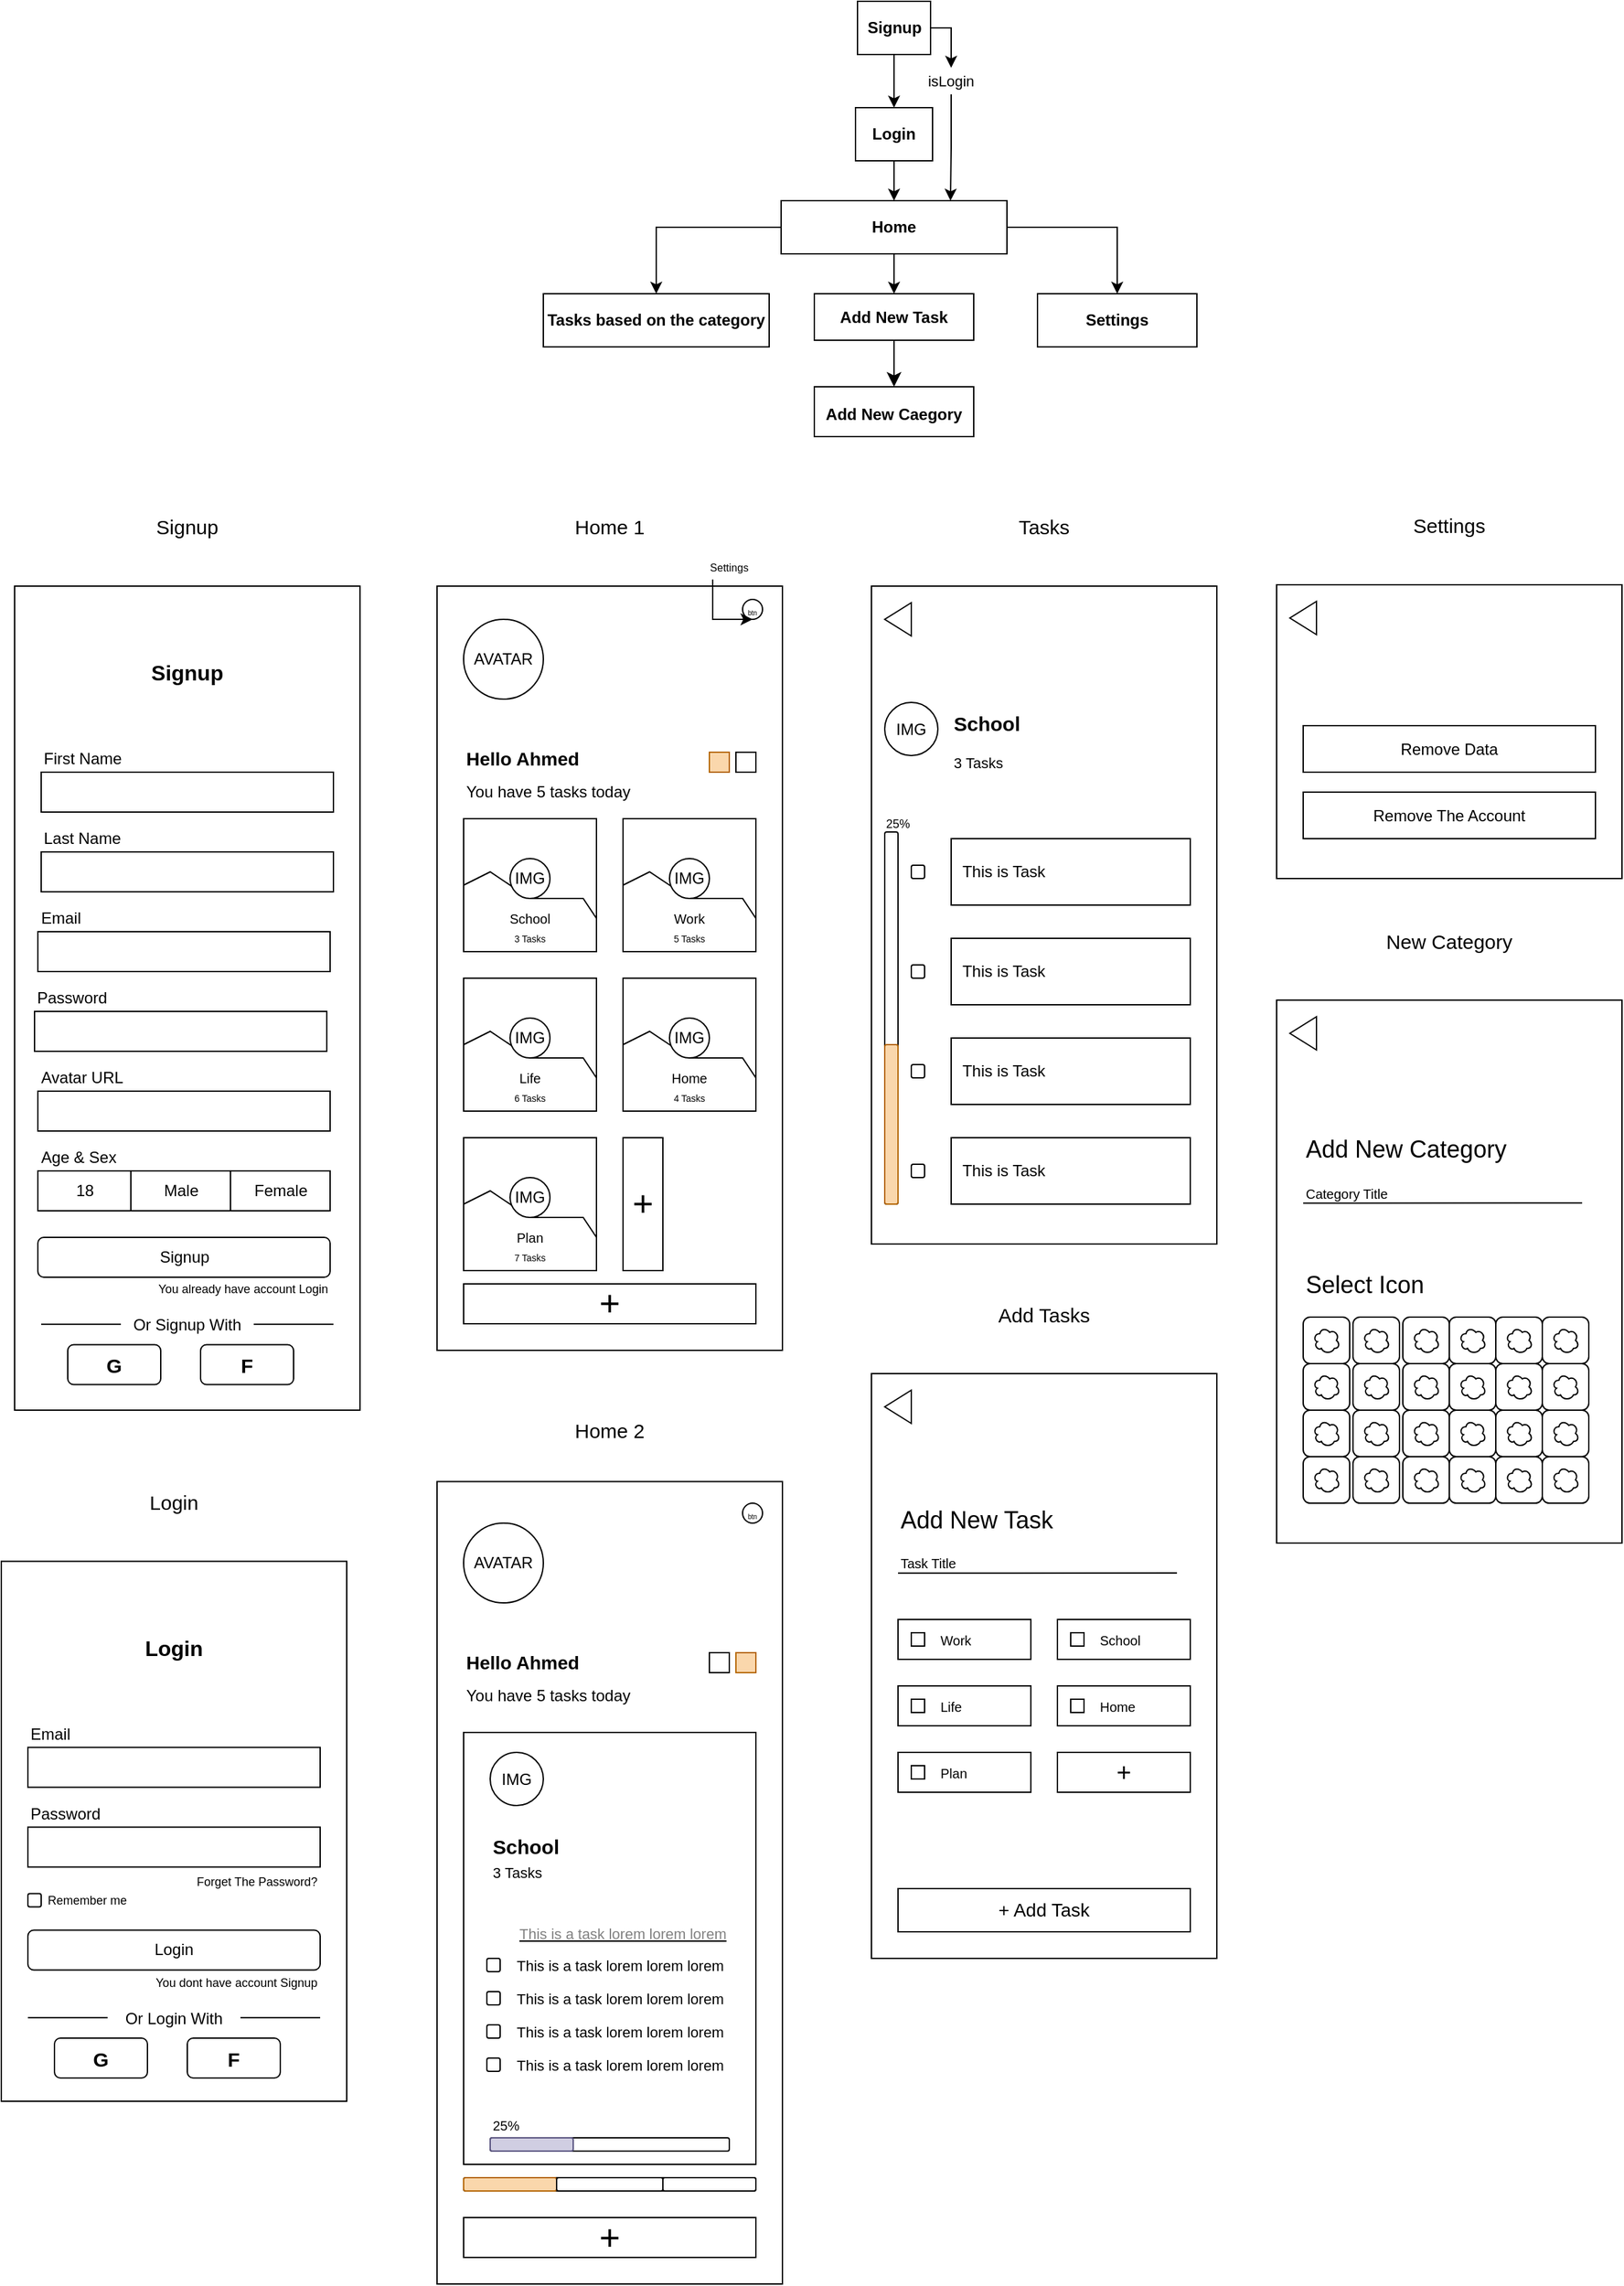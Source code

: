 <mxfile version="21.6.5" type="device">
  <diagram name="Page-1" id="nexd7V_KpACpUluOauGk">
    <mxGraphModel dx="772" dy="374" grid="1" gridSize="10" guides="1" tooltips="1" connect="1" arrows="1" fold="1" page="1" pageScale="1" pageWidth="850" pageHeight="1100" math="0" shadow="0">
      <root>
        <mxCell id="0" />
        <mxCell id="1" parent="0" />
        <mxCell id="GtT6BMB-d2FFimbOd992-3" style="edgeStyle=orthogonalEdgeStyle;rounded=0;orthogonalLoop=1;jettySize=auto;html=1;exitX=0.5;exitY=1;exitDx=0;exitDy=0;" parent="1" source="GtT6BMB-d2FFimbOd992-1" target="GtT6BMB-d2FFimbOd992-2" edge="1">
          <mxGeometry relative="1" as="geometry" />
        </mxCell>
        <mxCell id="GtT6BMB-d2FFimbOd992-1" value="&lt;b&gt;Login&lt;/b&gt;" style="rounded=0;whiteSpace=wrap;html=1;" parent="1" vertex="1">
          <mxGeometry x="1283" y="630" width="58" height="40" as="geometry" />
        </mxCell>
        <mxCell id="GtT6BMB-d2FFimbOd992-5" style="edgeStyle=orthogonalEdgeStyle;rounded=0;orthogonalLoop=1;jettySize=auto;html=1;exitX=0;exitY=0.5;exitDx=0;exitDy=0;entryX=0.5;entryY=0;entryDx=0;entryDy=0;" parent="1" source="GtT6BMB-d2FFimbOd992-2" target="GtT6BMB-d2FFimbOd992-4" edge="1">
          <mxGeometry relative="1" as="geometry" />
        </mxCell>
        <mxCell id="GtT6BMB-d2FFimbOd992-280" value="" style="edgeStyle=orthogonalEdgeStyle;rounded=0;orthogonalLoop=1;jettySize=auto;html=1;" parent="1" source="GtT6BMB-d2FFimbOd992-2" target="GtT6BMB-d2FFimbOd992-279" edge="1">
          <mxGeometry relative="1" as="geometry" />
        </mxCell>
        <mxCell id="GtT6BMB-d2FFimbOd992-282" value="" style="edgeStyle=orthogonalEdgeStyle;rounded=0;orthogonalLoop=1;jettySize=auto;html=1;" parent="1" source="GtT6BMB-d2FFimbOd992-2" target="GtT6BMB-d2FFimbOd992-281" edge="1">
          <mxGeometry relative="1" as="geometry" />
        </mxCell>
        <mxCell id="GtT6BMB-d2FFimbOd992-2" value="&lt;b&gt;Home&lt;/b&gt;" style="rounded=0;whiteSpace=wrap;html=1;" parent="1" vertex="1">
          <mxGeometry x="1227" y="700" width="170" height="40" as="geometry" />
        </mxCell>
        <mxCell id="GtT6BMB-d2FFimbOd992-4" value="&lt;b&gt;Tasks based on the category&lt;/b&gt;" style="rounded=0;whiteSpace=wrap;html=1;" parent="1" vertex="1">
          <mxGeometry x="1048" y="770" width="170" height="40" as="geometry" />
        </mxCell>
        <mxCell id="GtT6BMB-d2FFimbOd992-9" value="&lt;font style=&quot;font-size: 15px;&quot;&gt;Signup&lt;/font&gt;" style="text;html=1;strokeColor=none;fillColor=none;align=center;verticalAlign=middle;whiteSpace=wrap;rounded=0;" parent="1" vertex="1">
          <mxGeometry x="730" y="930" width="100" height="30" as="geometry" />
        </mxCell>
        <mxCell id="GtT6BMB-d2FFimbOd992-12" value="" style="rounded=0;whiteSpace=wrap;html=1;" parent="1" vertex="1">
          <mxGeometry x="650" y="990" width="260" height="620" as="geometry" />
        </mxCell>
        <mxCell id="GtT6BMB-d2FFimbOd992-13" value="&lt;font style=&quot;font-size: 16px;&quot;&gt;&lt;b&gt;Signup&lt;/b&gt;&lt;/font&gt;" style="text;html=1;strokeColor=none;fillColor=none;align=center;verticalAlign=middle;whiteSpace=wrap;rounded=0;" parent="1" vertex="1">
          <mxGeometry x="725" y="1040" width="110" height="30" as="geometry" />
        </mxCell>
        <mxCell id="GtT6BMB-d2FFimbOd992-14" value="" style="rounded=0;whiteSpace=wrap;html=1;" parent="1" vertex="1">
          <mxGeometry x="670" y="1130" width="220" height="30" as="geometry" />
        </mxCell>
        <mxCell id="GtT6BMB-d2FFimbOd992-15" value="First Name" style="text;html=1;strokeColor=none;fillColor=none;align=left;verticalAlign=middle;whiteSpace=wrap;rounded=0;" parent="1" vertex="1">
          <mxGeometry x="670" y="1110" width="220" height="20" as="geometry" />
        </mxCell>
        <mxCell id="GtT6BMB-d2FFimbOd992-16" value="" style="rounded=0;whiteSpace=wrap;html=1;" parent="1" vertex="1">
          <mxGeometry x="670" y="1190" width="220" height="30" as="geometry" />
        </mxCell>
        <mxCell id="GtT6BMB-d2FFimbOd992-17" value="Last Name" style="text;html=1;strokeColor=none;fillColor=none;align=left;verticalAlign=middle;whiteSpace=wrap;rounded=0;" parent="1" vertex="1">
          <mxGeometry x="670" y="1170" width="220" height="20" as="geometry" />
        </mxCell>
        <mxCell id="GtT6BMB-d2FFimbOd992-18" value="" style="rounded=0;whiteSpace=wrap;html=1;" parent="1" vertex="1">
          <mxGeometry x="667.5" y="1370" width="220" height="30" as="geometry" />
        </mxCell>
        <mxCell id="GtT6BMB-d2FFimbOd992-19" value="Avatar URL" style="text;html=1;strokeColor=none;fillColor=none;align=left;verticalAlign=middle;whiteSpace=wrap;rounded=0;" parent="1" vertex="1">
          <mxGeometry x="667.5" y="1350" width="220" height="20" as="geometry" />
        </mxCell>
        <mxCell id="GtT6BMB-d2FFimbOd992-20" value="18" style="rounded=0;whiteSpace=wrap;html=1;" parent="1" vertex="1">
          <mxGeometry x="667.5" y="1430" width="70" height="30" as="geometry" />
        </mxCell>
        <mxCell id="GtT6BMB-d2FFimbOd992-21" value="Age &amp;amp; Sex" style="text;html=1;strokeColor=none;fillColor=none;align=left;verticalAlign=middle;whiteSpace=wrap;rounded=0;" parent="1" vertex="1">
          <mxGeometry x="667.5" y="1410" width="220" height="20" as="geometry" />
        </mxCell>
        <mxCell id="GtT6BMB-d2FFimbOd992-22" value="" style="rounded=0;whiteSpace=wrap;html=1;" parent="1" vertex="1">
          <mxGeometry x="737.5" y="1430" width="150" height="30" as="geometry" />
        </mxCell>
        <mxCell id="GtT6BMB-d2FFimbOd992-23" value="Female" style="rounded=0;whiteSpace=wrap;html=1;" parent="1" vertex="1">
          <mxGeometry x="812.5" y="1430" width="75" height="30" as="geometry" />
        </mxCell>
        <mxCell id="GtT6BMB-d2FFimbOd992-24" value="Male" style="rounded=0;whiteSpace=wrap;html=1;" parent="1" vertex="1">
          <mxGeometry x="737.5" y="1430" width="75" height="30" as="geometry" />
        </mxCell>
        <mxCell id="GtT6BMB-d2FFimbOd992-25" value="Signup" style="rounded=1;whiteSpace=wrap;html=1;" parent="1" vertex="1">
          <mxGeometry x="667.5" y="1480" width="220" height="30" as="geometry" />
        </mxCell>
        <mxCell id="GtT6BMB-d2FFimbOd992-26" value="Or Signup With" style="text;html=1;strokeColor=none;fillColor=none;align=center;verticalAlign=middle;whiteSpace=wrap;rounded=0;" parent="1" vertex="1">
          <mxGeometry x="730" y="1530.75" width="100" height="30" as="geometry" />
        </mxCell>
        <mxCell id="GtT6BMB-d2FFimbOd992-28" value="" style="endArrow=none;html=1;rounded=0;" parent="1" edge="1">
          <mxGeometry width="50" height="50" relative="1" as="geometry">
            <mxPoint x="670" y="1545.33" as="sourcePoint" />
            <mxPoint x="730" y="1545.33" as="targetPoint" />
          </mxGeometry>
        </mxCell>
        <mxCell id="GtT6BMB-d2FFimbOd992-29" value="" style="endArrow=none;html=1;rounded=0;" parent="1" edge="1">
          <mxGeometry width="50" height="50" relative="1" as="geometry">
            <mxPoint x="830" y="1545.33" as="sourcePoint" />
            <mxPoint x="890" y="1545.33" as="targetPoint" />
          </mxGeometry>
        </mxCell>
        <mxCell id="GtT6BMB-d2FFimbOd992-30" value="&lt;font size=&quot;1&quot;&gt;&lt;b style=&quot;font-size: 15px;&quot;&gt;G&lt;/b&gt;&lt;/font&gt;" style="rounded=1;whiteSpace=wrap;html=1;" parent="1" vertex="1">
          <mxGeometry x="690" y="1560.75" width="70" height="30" as="geometry" />
        </mxCell>
        <mxCell id="GtT6BMB-d2FFimbOd992-32" value="&lt;font size=&quot;1&quot;&gt;&lt;b style=&quot;font-size: 15px;&quot;&gt;F&lt;/b&gt;&lt;/font&gt;" style="rounded=1;whiteSpace=wrap;html=1;" parent="1" vertex="1">
          <mxGeometry x="790" y="1560.75" width="70" height="30" as="geometry" />
        </mxCell>
        <mxCell id="GtT6BMB-d2FFimbOd992-33" value="&lt;font style=&quot;font-size: 15px;&quot;&gt;Login&lt;/font&gt;" style="text;html=1;strokeColor=none;fillColor=none;align=center;verticalAlign=middle;whiteSpace=wrap;rounded=0;" parent="1" vertex="1">
          <mxGeometry x="720" y="1663.75" width="100" height="30" as="geometry" />
        </mxCell>
        <mxCell id="GtT6BMB-d2FFimbOd992-34" value="" style="rounded=0;whiteSpace=wrap;html=1;" parent="1" vertex="1">
          <mxGeometry x="640" y="1723.75" width="260" height="406.25" as="geometry" />
        </mxCell>
        <mxCell id="GtT6BMB-d2FFimbOd992-35" value="&lt;font style=&quot;font-size: 16px;&quot;&gt;&lt;b&gt;Login&lt;/b&gt;&lt;/font&gt;" style="text;html=1;strokeColor=none;fillColor=none;align=center;verticalAlign=middle;whiteSpace=wrap;rounded=0;" parent="1" vertex="1">
          <mxGeometry x="715" y="1773.75" width="110" height="30" as="geometry" />
        </mxCell>
        <mxCell id="GtT6BMB-d2FFimbOd992-36" value="" style="rounded=0;whiteSpace=wrap;html=1;" parent="1" vertex="1">
          <mxGeometry x="660" y="1863.75" width="220" height="30" as="geometry" />
        </mxCell>
        <mxCell id="GtT6BMB-d2FFimbOd992-37" value="Email" style="text;html=1;strokeColor=none;fillColor=none;align=left;verticalAlign=middle;whiteSpace=wrap;rounded=0;" parent="1" vertex="1">
          <mxGeometry x="660" y="1843.75" width="220" height="20" as="geometry" />
        </mxCell>
        <mxCell id="GtT6BMB-d2FFimbOd992-38" value="" style="rounded=0;whiteSpace=wrap;html=1;" parent="1" vertex="1">
          <mxGeometry x="660" y="1923.75" width="220" height="30" as="geometry" />
        </mxCell>
        <mxCell id="GtT6BMB-d2FFimbOd992-39" value="Password" style="text;html=1;strokeColor=none;fillColor=none;align=left;verticalAlign=middle;whiteSpace=wrap;rounded=0;" parent="1" vertex="1">
          <mxGeometry x="660" y="1903.75" width="220" height="20" as="geometry" />
        </mxCell>
        <mxCell id="GtT6BMB-d2FFimbOd992-47" value="Login" style="rounded=1;whiteSpace=wrap;html=1;" parent="1" vertex="1">
          <mxGeometry x="660" y="2001.25" width="220" height="30" as="geometry" />
        </mxCell>
        <mxCell id="GtT6BMB-d2FFimbOd992-48" value="Or Login With" style="text;html=1;strokeColor=none;fillColor=none;align=center;verticalAlign=middle;whiteSpace=wrap;rounded=0;" parent="1" vertex="1">
          <mxGeometry x="720" y="2052.5" width="100" height="30" as="geometry" />
        </mxCell>
        <mxCell id="GtT6BMB-d2FFimbOd992-49" value="" style="endArrow=none;html=1;rounded=0;" parent="1" edge="1">
          <mxGeometry width="50" height="50" relative="1" as="geometry">
            <mxPoint x="660" y="2067.08" as="sourcePoint" />
            <mxPoint x="720" y="2067.08" as="targetPoint" />
          </mxGeometry>
        </mxCell>
        <mxCell id="GtT6BMB-d2FFimbOd992-50" value="" style="endArrow=none;html=1;rounded=0;" parent="1" edge="1">
          <mxGeometry width="50" height="50" relative="1" as="geometry">
            <mxPoint x="820" y="2067.08" as="sourcePoint" />
            <mxPoint x="880" y="2067.08" as="targetPoint" />
          </mxGeometry>
        </mxCell>
        <mxCell id="GtT6BMB-d2FFimbOd992-51" value="&lt;font size=&quot;1&quot;&gt;&lt;b style=&quot;font-size: 15px;&quot;&gt;G&lt;/b&gt;&lt;/font&gt;" style="rounded=1;whiteSpace=wrap;html=1;" parent="1" vertex="1">
          <mxGeometry x="680" y="2082.5" width="70" height="30" as="geometry" />
        </mxCell>
        <mxCell id="GtT6BMB-d2FFimbOd992-52" value="&lt;font size=&quot;1&quot;&gt;&lt;b style=&quot;font-size: 15px;&quot;&gt;F&lt;/b&gt;&lt;/font&gt;" style="rounded=1;whiteSpace=wrap;html=1;" parent="1" vertex="1">
          <mxGeometry x="780" y="2082.5" width="70" height="30" as="geometry" />
        </mxCell>
        <mxCell id="GtT6BMB-d2FFimbOd992-53" value="" style="rounded=0;whiteSpace=wrap;html=1;" parent="1" vertex="1">
          <mxGeometry x="665" y="1310" width="220" height="30" as="geometry" />
        </mxCell>
        <mxCell id="GtT6BMB-d2FFimbOd992-54" value="Password" style="text;html=1;strokeColor=none;fillColor=none;align=left;verticalAlign=middle;whiteSpace=wrap;rounded=0;" parent="1" vertex="1">
          <mxGeometry x="665" y="1290" width="220" height="20" as="geometry" />
        </mxCell>
        <mxCell id="GtT6BMB-d2FFimbOd992-55" value="&lt;font style=&quot;font-size: 9px;&quot;&gt;Forget The Password?&lt;/font&gt;" style="text;html=1;strokeColor=none;fillColor=none;align=right;verticalAlign=middle;whiteSpace=wrap;rounded=0;" parent="1" vertex="1">
          <mxGeometry x="765" y="1953.75" width="115" height="20" as="geometry" />
        </mxCell>
        <mxCell id="GtT6BMB-d2FFimbOd992-56" value="" style="rounded=0;whiteSpace=wrap;html=1;" parent="1" vertex="1">
          <mxGeometry x="667.5" y="1250" width="220" height="30" as="geometry" />
        </mxCell>
        <mxCell id="GtT6BMB-d2FFimbOd992-57" value="Email" style="text;html=1;strokeColor=none;fillColor=none;align=left;verticalAlign=middle;whiteSpace=wrap;rounded=0;" parent="1" vertex="1">
          <mxGeometry x="667.5" y="1230" width="220" height="20" as="geometry" />
        </mxCell>
        <mxCell id="GtT6BMB-d2FFimbOd992-58" value="&lt;font style=&quot;font-size: 15px;&quot;&gt;Home 1&lt;/font&gt;" style="text;html=1;strokeColor=none;fillColor=none;align=center;verticalAlign=middle;whiteSpace=wrap;rounded=0;" parent="1" vertex="1">
          <mxGeometry x="1048" y="930" width="100" height="30" as="geometry" />
        </mxCell>
        <mxCell id="GtT6BMB-d2FFimbOd992-59" value="" style="rounded=0;whiteSpace=wrap;html=1;" parent="1" vertex="1">
          <mxGeometry x="968" y="990" width="260" height="575" as="geometry" />
        </mxCell>
        <mxCell id="GtT6BMB-d2FFimbOd992-72" value="AVATAR" style="ellipse;whiteSpace=wrap;html=1;aspect=fixed;" parent="1" vertex="1">
          <mxGeometry x="988" y="1015" width="60" height="60" as="geometry" />
        </mxCell>
        <mxCell id="GtT6BMB-d2FFimbOd992-73" value="&lt;b style=&quot;font-size: 14px;&quot;&gt;Hello Ahmed&lt;/b&gt;" style="text;html=1;strokeColor=none;fillColor=none;align=left;verticalAlign=middle;whiteSpace=wrap;rounded=0;fontSize=14;" parent="1" vertex="1">
          <mxGeometry x="988" y="1105" width="120" height="30" as="geometry" />
        </mxCell>
        <mxCell id="GtT6BMB-d2FFimbOd992-74" value="You have 5 tasks today" style="text;html=1;strokeColor=none;fillColor=none;align=left;verticalAlign=middle;whiteSpace=wrap;rounded=0;" parent="1" vertex="1">
          <mxGeometry x="988" y="1135" width="150" height="20" as="geometry" />
        </mxCell>
        <mxCell id="GtT6BMB-d2FFimbOd992-80" value="&lt;font style=&quot;font-size: 27px;&quot;&gt;+&lt;/font&gt;" style="rounded=0;whiteSpace=wrap;html=1;" parent="1" vertex="1">
          <mxGeometry x="1108" y="1405" width="30" height="100" as="geometry" />
        </mxCell>
        <mxCell id="GtT6BMB-d2FFimbOd992-86" value="" style="rounded=0;whiteSpace=wrap;html=1;" parent="1" vertex="1">
          <mxGeometry x="988" y="1165" width="100" height="100" as="geometry" />
        </mxCell>
        <mxCell id="GtT6BMB-d2FFimbOd992-87" value="" style="endArrow=none;html=1;rounded=0;exitX=0;exitY=0.5;exitDx=0;exitDy=0;entryX=1;entryY=0.75;entryDx=0;entryDy=0;" parent="1" source="GtT6BMB-d2FFimbOd992-86" target="GtT6BMB-d2FFimbOd992-86" edge="1">
          <mxGeometry width="50" height="50" relative="1" as="geometry">
            <mxPoint x="1008" y="1245" as="sourcePoint" />
            <mxPoint x="1058" y="1195" as="targetPoint" />
            <Array as="points">
              <mxPoint x="1008" y="1205" />
              <mxPoint x="1038" y="1225" />
              <mxPoint x="1048" y="1225" />
              <mxPoint x="1068" y="1225" />
              <mxPoint x="1078" y="1225" />
            </Array>
          </mxGeometry>
        </mxCell>
        <mxCell id="GtT6BMB-d2FFimbOd992-88" value="IMG" style="ellipse;whiteSpace=wrap;html=1;aspect=fixed;" parent="1" vertex="1">
          <mxGeometry x="1023" y="1195" width="30" height="30" as="geometry" />
        </mxCell>
        <mxCell id="GtT6BMB-d2FFimbOd992-89" value="School" style="text;html=1;strokeColor=none;fillColor=none;align=center;verticalAlign=middle;whiteSpace=wrap;rounded=0;fontSize=10;" parent="1" vertex="1">
          <mxGeometry x="1023" y="1235" width="30" height="10" as="geometry" />
        </mxCell>
        <mxCell id="GtT6BMB-d2FFimbOd992-90" value="&lt;font style=&quot;font-size: 7px;&quot;&gt;3 Tasks&lt;/font&gt;" style="text;html=1;strokeColor=none;fillColor=none;align=center;verticalAlign=middle;whiteSpace=wrap;rounded=0;fontSize=9;" parent="1" vertex="1">
          <mxGeometry x="1018" y="1250" width="40" height="10" as="geometry" />
        </mxCell>
        <mxCell id="GtT6BMB-d2FFimbOd992-91" value="" style="rounded=0;whiteSpace=wrap;html=1;" parent="1" vertex="1">
          <mxGeometry x="1108" y="1165" width="100" height="100" as="geometry" />
        </mxCell>
        <mxCell id="GtT6BMB-d2FFimbOd992-92" value="" style="endArrow=none;html=1;rounded=0;exitX=0;exitY=0.5;exitDx=0;exitDy=0;entryX=1;entryY=0.75;entryDx=0;entryDy=0;" parent="1" source="GtT6BMB-d2FFimbOd992-91" target="GtT6BMB-d2FFimbOd992-91" edge="1">
          <mxGeometry width="50" height="50" relative="1" as="geometry">
            <mxPoint x="1128" y="1245" as="sourcePoint" />
            <mxPoint x="1178" y="1195" as="targetPoint" />
            <Array as="points">
              <mxPoint x="1128" y="1205" />
              <mxPoint x="1158" y="1225" />
              <mxPoint x="1168" y="1225" />
              <mxPoint x="1188" y="1225" />
              <mxPoint x="1198" y="1225" />
            </Array>
          </mxGeometry>
        </mxCell>
        <mxCell id="GtT6BMB-d2FFimbOd992-93" value="IMG" style="ellipse;whiteSpace=wrap;html=1;aspect=fixed;" parent="1" vertex="1">
          <mxGeometry x="1143" y="1195" width="30" height="30" as="geometry" />
        </mxCell>
        <mxCell id="GtT6BMB-d2FFimbOd992-94" value="Work" style="text;html=1;strokeColor=none;fillColor=none;align=center;verticalAlign=middle;whiteSpace=wrap;rounded=0;fontSize=10;" parent="1" vertex="1">
          <mxGeometry x="1143" y="1235" width="30" height="10" as="geometry" />
        </mxCell>
        <mxCell id="GtT6BMB-d2FFimbOd992-95" value="&lt;font style=&quot;font-size: 7px;&quot;&gt;5 Tasks&lt;/font&gt;" style="text;html=1;strokeColor=none;fillColor=none;align=center;verticalAlign=middle;whiteSpace=wrap;rounded=0;fontSize=9;" parent="1" vertex="1">
          <mxGeometry x="1138" y="1250" width="40" height="10" as="geometry" />
        </mxCell>
        <mxCell id="GtT6BMB-d2FFimbOd992-96" value="" style="rounded=0;whiteSpace=wrap;html=1;" parent="1" vertex="1">
          <mxGeometry x="988" y="1285" width="100" height="100" as="geometry" />
        </mxCell>
        <mxCell id="GtT6BMB-d2FFimbOd992-97" value="" style="endArrow=none;html=1;rounded=0;exitX=0;exitY=0.5;exitDx=0;exitDy=0;entryX=1;entryY=0.75;entryDx=0;entryDy=0;" parent="1" source="GtT6BMB-d2FFimbOd992-96" target="GtT6BMB-d2FFimbOd992-96" edge="1">
          <mxGeometry width="50" height="50" relative="1" as="geometry">
            <mxPoint x="1008" y="1365" as="sourcePoint" />
            <mxPoint x="1058" y="1315" as="targetPoint" />
            <Array as="points">
              <mxPoint x="1008" y="1325" />
              <mxPoint x="1038" y="1345" />
              <mxPoint x="1048" y="1345" />
              <mxPoint x="1068" y="1345" />
              <mxPoint x="1078" y="1345" />
            </Array>
          </mxGeometry>
        </mxCell>
        <mxCell id="GtT6BMB-d2FFimbOd992-98" value="IMG" style="ellipse;whiteSpace=wrap;html=1;aspect=fixed;" parent="1" vertex="1">
          <mxGeometry x="1023" y="1315" width="30" height="30" as="geometry" />
        </mxCell>
        <mxCell id="GtT6BMB-d2FFimbOd992-99" value="Life" style="text;html=1;strokeColor=none;fillColor=none;align=center;verticalAlign=middle;whiteSpace=wrap;rounded=0;fontSize=10;" parent="1" vertex="1">
          <mxGeometry x="1023" y="1355" width="30" height="10" as="geometry" />
        </mxCell>
        <mxCell id="GtT6BMB-d2FFimbOd992-100" value="&lt;font style=&quot;font-size: 7px;&quot;&gt;6 Tasks&lt;/font&gt;" style="text;html=1;strokeColor=none;fillColor=none;align=center;verticalAlign=middle;whiteSpace=wrap;rounded=0;fontSize=9;" parent="1" vertex="1">
          <mxGeometry x="1018" y="1370" width="40" height="10" as="geometry" />
        </mxCell>
        <mxCell id="GtT6BMB-d2FFimbOd992-101" value="" style="rounded=0;whiteSpace=wrap;html=1;" parent="1" vertex="1">
          <mxGeometry x="1108" y="1285" width="100" height="100" as="geometry" />
        </mxCell>
        <mxCell id="GtT6BMB-d2FFimbOd992-102" value="" style="endArrow=none;html=1;rounded=0;exitX=0;exitY=0.5;exitDx=0;exitDy=0;entryX=1;entryY=0.75;entryDx=0;entryDy=0;" parent="1" source="GtT6BMB-d2FFimbOd992-101" target="GtT6BMB-d2FFimbOd992-101" edge="1">
          <mxGeometry width="50" height="50" relative="1" as="geometry">
            <mxPoint x="1128" y="1365" as="sourcePoint" />
            <mxPoint x="1178" y="1315" as="targetPoint" />
            <Array as="points">
              <mxPoint x="1128" y="1325" />
              <mxPoint x="1158" y="1345" />
              <mxPoint x="1168" y="1345" />
              <mxPoint x="1188" y="1345" />
              <mxPoint x="1198" y="1345" />
            </Array>
          </mxGeometry>
        </mxCell>
        <mxCell id="GtT6BMB-d2FFimbOd992-103" value="IMG" style="ellipse;whiteSpace=wrap;html=1;aspect=fixed;" parent="1" vertex="1">
          <mxGeometry x="1143" y="1315" width="30" height="30" as="geometry" />
        </mxCell>
        <mxCell id="GtT6BMB-d2FFimbOd992-104" value="Home" style="text;html=1;strokeColor=none;fillColor=none;align=center;verticalAlign=middle;whiteSpace=wrap;rounded=0;fontSize=10;" parent="1" vertex="1">
          <mxGeometry x="1143" y="1355" width="30" height="10" as="geometry" />
        </mxCell>
        <mxCell id="GtT6BMB-d2FFimbOd992-105" value="&lt;font style=&quot;font-size: 7px;&quot;&gt;4 Tasks&lt;/font&gt;" style="text;html=1;strokeColor=none;fillColor=none;align=center;verticalAlign=middle;whiteSpace=wrap;rounded=0;fontSize=9;" parent="1" vertex="1">
          <mxGeometry x="1138" y="1370" width="40" height="10" as="geometry" />
        </mxCell>
        <mxCell id="GtT6BMB-d2FFimbOd992-106" value="" style="rounded=0;whiteSpace=wrap;html=1;" parent="1" vertex="1">
          <mxGeometry x="988" y="1405" width="100" height="100" as="geometry" />
        </mxCell>
        <mxCell id="GtT6BMB-d2FFimbOd992-107" value="" style="endArrow=none;html=1;rounded=0;exitX=0;exitY=0.5;exitDx=0;exitDy=0;entryX=1;entryY=0.75;entryDx=0;entryDy=0;" parent="1" source="GtT6BMB-d2FFimbOd992-106" target="GtT6BMB-d2FFimbOd992-106" edge="1">
          <mxGeometry width="50" height="50" relative="1" as="geometry">
            <mxPoint x="1008" y="1485" as="sourcePoint" />
            <mxPoint x="1058" y="1435" as="targetPoint" />
            <Array as="points">
              <mxPoint x="1008" y="1445" />
              <mxPoint x="1038" y="1465" />
              <mxPoint x="1048" y="1465" />
              <mxPoint x="1068" y="1465" />
              <mxPoint x="1078" y="1465" />
            </Array>
          </mxGeometry>
        </mxCell>
        <mxCell id="GtT6BMB-d2FFimbOd992-108" value="IMG" style="ellipse;whiteSpace=wrap;html=1;aspect=fixed;" parent="1" vertex="1">
          <mxGeometry x="1023" y="1435" width="30" height="30" as="geometry" />
        </mxCell>
        <mxCell id="GtT6BMB-d2FFimbOd992-109" value="Plan" style="text;html=1;strokeColor=none;fillColor=none;align=center;verticalAlign=middle;whiteSpace=wrap;rounded=0;fontSize=10;" parent="1" vertex="1">
          <mxGeometry x="1023" y="1475" width="30" height="10" as="geometry" />
        </mxCell>
        <mxCell id="GtT6BMB-d2FFimbOd992-110" value="&lt;font style=&quot;font-size: 7px;&quot;&gt;7 Tasks&lt;/font&gt;" style="text;html=1;strokeColor=none;fillColor=none;align=center;verticalAlign=middle;whiteSpace=wrap;rounded=0;fontSize=9;" parent="1" vertex="1">
          <mxGeometry x="1018" y="1490" width="40" height="10" as="geometry" />
        </mxCell>
        <mxCell id="GtT6BMB-d2FFimbOd992-111" value="&lt;font style=&quot;font-size: 27px;&quot;&gt;+&lt;/font&gt;" style="rounded=0;whiteSpace=wrap;html=1;" parent="1" vertex="1">
          <mxGeometry x="988" y="1515" width="220" height="30" as="geometry" />
        </mxCell>
        <mxCell id="GtT6BMB-d2FFimbOd992-114" value="&lt;font style=&quot;font-size: 5px;&quot;&gt;btn&lt;/font&gt;" style="ellipse;whiteSpace=wrap;html=1;aspect=fixed;" parent="1" vertex="1">
          <mxGeometry x="1198" y="1000" width="15" height="15" as="geometry" />
        </mxCell>
        <mxCell id="GtT6BMB-d2FFimbOd992-117" style="edgeStyle=orthogonalEdgeStyle;rounded=0;orthogonalLoop=1;jettySize=auto;html=1;exitX=0.25;exitY=1;exitDx=0;exitDy=0;entryX=0.5;entryY=1;entryDx=0;entryDy=0;" parent="1" source="GtT6BMB-d2FFimbOd992-115" target="GtT6BMB-d2FFimbOd992-114" edge="1">
          <mxGeometry relative="1" as="geometry">
            <Array as="points">
              <mxPoint x="1176" y="1015" />
            </Array>
          </mxGeometry>
        </mxCell>
        <mxCell id="GtT6BMB-d2FFimbOd992-115" value="&lt;font style=&quot;font-size: 8px;&quot;&gt;Settings&lt;/font&gt;" style="text;html=1;strokeColor=none;fillColor=none;align=center;verticalAlign=middle;whiteSpace=wrap;rounded=0;" parent="1" vertex="1">
          <mxGeometry x="1163" y="965" width="50" height="20" as="geometry" />
        </mxCell>
        <mxCell id="GtT6BMB-d2FFimbOd992-118" value="&lt;font style=&quot;font-size: 15px;&quot;&gt;Home 2&lt;/font&gt;" style="text;html=1;strokeColor=none;fillColor=none;align=center;verticalAlign=middle;whiteSpace=wrap;rounded=0;" parent="1" vertex="1">
          <mxGeometry x="1048" y="1610" width="100" height="30" as="geometry" />
        </mxCell>
        <mxCell id="GtT6BMB-d2FFimbOd992-119" value="" style="rounded=0;whiteSpace=wrap;html=1;" parent="1" vertex="1">
          <mxGeometry x="968" y="1663.75" width="260" height="603.75" as="geometry" />
        </mxCell>
        <mxCell id="GtT6BMB-d2FFimbOd992-120" value="AVATAR" style="ellipse;whiteSpace=wrap;html=1;aspect=fixed;" parent="1" vertex="1">
          <mxGeometry x="988" y="1695" width="60" height="60" as="geometry" />
        </mxCell>
        <mxCell id="GtT6BMB-d2FFimbOd992-121" value="&lt;b style=&quot;font-size: 14px;&quot;&gt;Hello Ahmed&lt;/b&gt;" style="text;html=1;strokeColor=none;fillColor=none;align=left;verticalAlign=middle;whiteSpace=wrap;rounded=0;fontSize=14;" parent="1" vertex="1">
          <mxGeometry x="988" y="1785" width="120" height="30" as="geometry" />
        </mxCell>
        <mxCell id="GtT6BMB-d2FFimbOd992-122" value="You have 5 tasks today" style="text;html=1;strokeColor=none;fillColor=none;align=left;verticalAlign=middle;whiteSpace=wrap;rounded=0;" parent="1" vertex="1">
          <mxGeometry x="988" y="1815" width="150" height="20" as="geometry" />
        </mxCell>
        <mxCell id="GtT6BMB-d2FFimbOd992-149" value="&lt;font style=&quot;font-size: 27px;&quot;&gt;+&lt;/font&gt;" style="rounded=0;whiteSpace=wrap;html=1;" parent="1" vertex="1">
          <mxGeometry x="988" y="2217.5" width="220" height="30" as="geometry" />
        </mxCell>
        <mxCell id="GtT6BMB-d2FFimbOd992-150" value="&lt;font style=&quot;font-size: 5px;&quot;&gt;btn&lt;/font&gt;" style="ellipse;whiteSpace=wrap;html=1;aspect=fixed;" parent="1" vertex="1">
          <mxGeometry x="1198" y="1680" width="15" height="15" as="geometry" />
        </mxCell>
        <mxCell id="GtT6BMB-d2FFimbOd992-153" value="" style="rounded=0;whiteSpace=wrap;html=1;" parent="1" vertex="1">
          <mxGeometry x="988" y="1852.5" width="220" height="325" as="geometry" />
        </mxCell>
        <mxCell id="GtT6BMB-d2FFimbOd992-154" value="IMG" style="ellipse;whiteSpace=wrap;html=1;aspect=fixed;" parent="1" vertex="1">
          <mxGeometry x="1008" y="1867.5" width="40" height="40" as="geometry" />
        </mxCell>
        <mxCell id="GtT6BMB-d2FFimbOd992-155" value="&lt;font style=&quot;font-size: 15px;&quot;&gt;&lt;b&gt;School&lt;/b&gt;&lt;/font&gt;" style="text;html=1;strokeColor=none;fillColor=none;align=left;verticalAlign=middle;whiteSpace=wrap;rounded=0;fontSize=14;" parent="1" vertex="1">
          <mxGeometry x="1008" y="1922.5" width="60" height="30" as="geometry" />
        </mxCell>
        <mxCell id="GtT6BMB-d2FFimbOd992-156" value="3 Tasks" style="text;html=1;strokeColor=none;fillColor=none;align=left;verticalAlign=middle;whiteSpace=wrap;rounded=0;fontSize=11;" parent="1" vertex="1">
          <mxGeometry x="1008" y="1945" width="50" height="25" as="geometry" />
        </mxCell>
        <mxCell id="GtT6BMB-d2FFimbOd992-157" value="&lt;font color=&quot;#808080&quot; style=&quot;font-size: 11px;&quot;&gt;This is a task lorem lorem lorem&lt;/font&gt;" style="text;html=1;strokeColor=none;fillColor=none;align=left;verticalAlign=bottom;whiteSpace=wrap;rounded=0;fontStyle=4;horizontal=1;" parent="1" vertex="1">
          <mxGeometry x="1028" y="1992.5" width="165" height="20" as="geometry" />
        </mxCell>
        <mxCell id="GtT6BMB-d2FFimbOd992-160" value="&lt;font style=&quot;font-size: 11px;&quot;&gt;This is a task lorem lorem lorem&lt;/font&gt;" style="text;html=1;strokeColor=none;fillColor=none;align=left;verticalAlign=middle;whiteSpace=wrap;rounded=0;" parent="1" vertex="1">
          <mxGeometry x="1025.5" y="2017.5" width="165" height="20" as="geometry" />
        </mxCell>
        <mxCell id="GtT6BMB-d2FFimbOd992-161" value="" style="rounded=1;whiteSpace=wrap;html=1;" parent="1" vertex="1">
          <mxGeometry x="1005.5" y="2022.5" width="10" height="10" as="geometry" />
        </mxCell>
        <mxCell id="GtT6BMB-d2FFimbOd992-162" value="&lt;font style=&quot;font-size: 11px;&quot;&gt;This is a task lorem lorem lorem&lt;/font&gt;" style="text;html=1;strokeColor=none;fillColor=none;align=left;verticalAlign=middle;whiteSpace=wrap;rounded=0;" parent="1" vertex="1">
          <mxGeometry x="1025.5" y="2042.5" width="165" height="20" as="geometry" />
        </mxCell>
        <mxCell id="GtT6BMB-d2FFimbOd992-163" value="" style="rounded=1;whiteSpace=wrap;html=1;" parent="1" vertex="1">
          <mxGeometry x="1005.5" y="2047.5" width="10" height="10" as="geometry" />
        </mxCell>
        <mxCell id="GtT6BMB-d2FFimbOd992-164" value="&lt;font style=&quot;font-size: 11px;&quot;&gt;This is a task lorem lorem lorem&lt;/font&gt;" style="text;html=1;strokeColor=none;fillColor=none;align=left;verticalAlign=middle;whiteSpace=wrap;rounded=0;" parent="1" vertex="1">
          <mxGeometry x="1025.5" y="2067.5" width="165" height="20" as="geometry" />
        </mxCell>
        <mxCell id="GtT6BMB-d2FFimbOd992-165" value="" style="rounded=1;whiteSpace=wrap;html=1;" parent="1" vertex="1">
          <mxGeometry x="1005.5" y="2072.5" width="10" height="10" as="geometry" />
        </mxCell>
        <mxCell id="GtT6BMB-d2FFimbOd992-166" value="&lt;font style=&quot;font-size: 11px;&quot;&gt;This is a task lorem lorem lorem&lt;/font&gt;" style="text;html=1;strokeColor=none;fillColor=none;align=left;verticalAlign=middle;whiteSpace=wrap;rounded=0;" parent="1" vertex="1">
          <mxGeometry x="1025.5" y="2092.5" width="165" height="20" as="geometry" />
        </mxCell>
        <mxCell id="GtT6BMB-d2FFimbOd992-167" value="" style="rounded=1;whiteSpace=wrap;html=1;" parent="1" vertex="1">
          <mxGeometry x="1005.5" y="2097.5" width="10" height="10" as="geometry" />
        </mxCell>
        <mxCell id="GtT6BMB-d2FFimbOd992-168" value="" style="rounded=1;whiteSpace=wrap;html=1;" parent="1" vertex="1">
          <mxGeometry x="1008" y="2157.5" width="180" height="10" as="geometry" />
        </mxCell>
        <mxCell id="GtT6BMB-d2FFimbOd992-169" value="" style="rounded=1;whiteSpace=wrap;html=1;fillColor=#d0cee2;strokeColor=#56517e;" parent="1" vertex="1">
          <mxGeometry x="1008" y="2157.5" width="62.5" height="10" as="geometry" />
        </mxCell>
        <mxCell id="GtT6BMB-d2FFimbOd992-170" value="&lt;font style=&quot;font-size: 10px;&quot;&gt;25%&lt;/font&gt;" style="text;html=1;strokeColor=none;fillColor=none;align=left;verticalAlign=middle;whiteSpace=wrap;rounded=0;" parent="1" vertex="1">
          <mxGeometry x="1008" y="2137.5" width="40" height="20" as="geometry" />
        </mxCell>
        <mxCell id="GtT6BMB-d2FFimbOd992-172" value="" style="rounded=0;whiteSpace=wrap;html=1;" parent="1" vertex="1">
          <mxGeometry x="1193" y="1115" width="15" height="15" as="geometry" />
        </mxCell>
        <mxCell id="GtT6BMB-d2FFimbOd992-173" value="" style="rounded=0;whiteSpace=wrap;html=1;fillColor=#fad7ac;strokeColor=#b46504;" parent="1" vertex="1">
          <mxGeometry x="1173" y="1115" width="15" height="15" as="geometry" />
        </mxCell>
        <mxCell id="GtT6BMB-d2FFimbOd992-174" value="" style="rounded=0;whiteSpace=wrap;html=1;fillColor=#fad7ac;strokeColor=#b46504;" parent="1" vertex="1">
          <mxGeometry x="1193" y="1792.5" width="15" height="15" as="geometry" />
        </mxCell>
        <mxCell id="GtT6BMB-d2FFimbOd992-175" value="" style="rounded=0;whiteSpace=wrap;html=1;" parent="1" vertex="1">
          <mxGeometry x="1173" y="1792.5" width="15" height="15" as="geometry" />
        </mxCell>
        <mxCell id="GtT6BMB-d2FFimbOd992-176" value="" style="rounded=1;whiteSpace=wrap;html=1;" parent="1" vertex="1">
          <mxGeometry x="988" y="2187.5" width="220" height="10" as="geometry" />
        </mxCell>
        <mxCell id="GtT6BMB-d2FFimbOd992-177" value="" style="rounded=1;whiteSpace=wrap;html=1;fillColor=#fad7ac;strokeColor=#b46504;" parent="1" vertex="1">
          <mxGeometry x="988" y="2187.5" width="70" height="10" as="geometry" />
        </mxCell>
        <mxCell id="GtT6BMB-d2FFimbOd992-179" value="" style="rounded=1;whiteSpace=wrap;html=1;" parent="1" vertex="1">
          <mxGeometry x="1058" y="2187.5" width="80" height="10" as="geometry" />
        </mxCell>
        <mxCell id="GtT6BMB-d2FFimbOd992-180" value="" style="rounded=1;whiteSpace=wrap;html=1;" parent="1" vertex="1">
          <mxGeometry x="1138" y="2187.5" width="70" height="10" as="geometry" />
        </mxCell>
        <mxCell id="GtT6BMB-d2FFimbOd992-181" value="&lt;font style=&quot;font-size: 15px;&quot;&gt;Tasks&lt;/font&gt;" style="text;html=1;strokeColor=none;fillColor=none;align=center;verticalAlign=middle;whiteSpace=wrap;rounded=0;" parent="1" vertex="1">
          <mxGeometry x="1375" y="930" width="100" height="30" as="geometry" />
        </mxCell>
        <mxCell id="GtT6BMB-d2FFimbOd992-182" value="" style="rounded=0;whiteSpace=wrap;html=1;" parent="1" vertex="1">
          <mxGeometry x="1295" y="990" width="260" height="495" as="geometry" />
        </mxCell>
        <mxCell id="GtT6BMB-d2FFimbOd992-195" value="" style="triangle;whiteSpace=wrap;html=1;rotation=-180;" parent="1" vertex="1">
          <mxGeometry x="1305" y="1002.5" width="20" height="25" as="geometry" />
        </mxCell>
        <mxCell id="GtT6BMB-d2FFimbOd992-196" value="IMG" style="ellipse;whiteSpace=wrap;html=1;aspect=fixed;" parent="1" vertex="1">
          <mxGeometry x="1305" y="1077.5" width="40" height="40" as="geometry" />
        </mxCell>
        <mxCell id="GtT6BMB-d2FFimbOd992-197" value="&lt;font style=&quot;font-size: 15px;&quot;&gt;&lt;b&gt;School&lt;/b&gt;&lt;/font&gt;" style="text;html=1;strokeColor=none;fillColor=none;align=left;verticalAlign=middle;whiteSpace=wrap;rounded=0;fontSize=14;" parent="1" vertex="1">
          <mxGeometry x="1355" y="1077.5" width="60" height="30" as="geometry" />
        </mxCell>
        <mxCell id="GtT6BMB-d2FFimbOd992-198" value="3 Tasks" style="text;html=1;strokeColor=none;fillColor=none;align=left;verticalAlign=middle;whiteSpace=wrap;rounded=0;fontSize=11;" parent="1" vertex="1">
          <mxGeometry x="1355" y="1110" width="50" height="25" as="geometry" />
        </mxCell>
        <mxCell id="GtT6BMB-d2FFimbOd992-199" value="&amp;nbsp; This is Task" style="rounded=0;whiteSpace=wrap;html=1;align=left;" parent="1" vertex="1">
          <mxGeometry x="1355" y="1180" width="180" height="50" as="geometry" />
        </mxCell>
        <mxCell id="GtT6BMB-d2FFimbOd992-200" value="" style="rounded=1;whiteSpace=wrap;html=1;" parent="1" vertex="1">
          <mxGeometry x="1325" y="1200" width="10" height="10" as="geometry" />
        </mxCell>
        <mxCell id="GtT6BMB-d2FFimbOd992-201" value="&amp;nbsp; This is Task" style="rounded=0;whiteSpace=wrap;html=1;align=left;" parent="1" vertex="1">
          <mxGeometry x="1355" y="1255" width="180" height="50" as="geometry" />
        </mxCell>
        <mxCell id="GtT6BMB-d2FFimbOd992-202" value="" style="rounded=1;whiteSpace=wrap;html=1;" parent="1" vertex="1">
          <mxGeometry x="1325" y="1275" width="10" height="10" as="geometry" />
        </mxCell>
        <mxCell id="GtT6BMB-d2FFimbOd992-203" value="&amp;nbsp; This is Task" style="rounded=0;whiteSpace=wrap;html=1;align=left;" parent="1" vertex="1">
          <mxGeometry x="1355" y="1330" width="180" height="50" as="geometry" />
        </mxCell>
        <mxCell id="GtT6BMB-d2FFimbOd992-204" value="" style="rounded=1;whiteSpace=wrap;html=1;" parent="1" vertex="1">
          <mxGeometry x="1325" y="1350" width="10" height="10" as="geometry" />
        </mxCell>
        <mxCell id="GtT6BMB-d2FFimbOd992-205" value="" style="rounded=1;whiteSpace=wrap;html=1;" parent="1" vertex="1">
          <mxGeometry x="1305" y="1175" width="10" height="280" as="geometry" />
        </mxCell>
        <mxCell id="GtT6BMB-d2FFimbOd992-206" value="" style="rounded=1;whiteSpace=wrap;html=1;fillColor=#fad7ac;strokeColor=#b46504;" parent="1" vertex="1">
          <mxGeometry x="1305" y="1335" width="10" height="120" as="geometry" />
        </mxCell>
        <mxCell id="GtT6BMB-d2FFimbOd992-207" value="&lt;font style=&quot;font-size: 9px;&quot;&gt;25%&lt;/font&gt;" style="text;html=1;strokeColor=none;fillColor=none;align=center;verticalAlign=middle;whiteSpace=wrap;rounded=0;" parent="1" vertex="1">
          <mxGeometry x="1305" y="1162.5" width="20" height="10" as="geometry" />
        </mxCell>
        <mxCell id="GtT6BMB-d2FFimbOd992-209" value="&amp;nbsp; This is Task" style="rounded=0;whiteSpace=wrap;html=1;align=left;" parent="1" vertex="1">
          <mxGeometry x="1355" y="1405" width="180" height="50" as="geometry" />
        </mxCell>
        <mxCell id="GtT6BMB-d2FFimbOd992-210" value="" style="rounded=1;whiteSpace=wrap;html=1;" parent="1" vertex="1">
          <mxGeometry x="1325" y="1425" width="10" height="10" as="geometry" />
        </mxCell>
        <mxCell id="GtT6BMB-d2FFimbOd992-211" value="&lt;font style=&quot;font-size: 15px;&quot;&gt;Add Tasks&lt;/font&gt;" style="text;html=1;strokeColor=none;fillColor=none;align=center;verticalAlign=middle;whiteSpace=wrap;rounded=0;" parent="1" vertex="1">
          <mxGeometry x="1375" y="1522.5" width="100" height="30" as="geometry" />
        </mxCell>
        <mxCell id="GtT6BMB-d2FFimbOd992-212" value="" style="rounded=0;whiteSpace=wrap;html=1;" parent="1" vertex="1">
          <mxGeometry x="1295" y="1582.5" width="260" height="440" as="geometry" />
        </mxCell>
        <mxCell id="GtT6BMB-d2FFimbOd992-213" value="" style="triangle;whiteSpace=wrap;html=1;rotation=-180;" parent="1" vertex="1">
          <mxGeometry x="1305" y="1595" width="20" height="25" as="geometry" />
        </mxCell>
        <mxCell id="GtT6BMB-d2FFimbOd992-228" value="&lt;span style=&quot;font-size: 18px;&quot;&gt;Add New Task&lt;/span&gt;" style="text;html=1;strokeColor=none;fillColor=none;align=left;verticalAlign=middle;whiteSpace=wrap;rounded=0;" parent="1" vertex="1">
          <mxGeometry x="1315" y="1677.5" width="140" height="30" as="geometry" />
        </mxCell>
        <mxCell id="GtT6BMB-d2FFimbOd992-230" value="&lt;font style=&quot;font-size: 10px;&quot;&gt;Task Title&lt;/font&gt;" style="text;html=1;strokeColor=none;fillColor=none;align=left;verticalAlign=middle;whiteSpace=wrap;rounded=0;" parent="1" vertex="1">
          <mxGeometry x="1315" y="1717.5" width="60" height="15" as="geometry" />
        </mxCell>
        <mxCell id="GtT6BMB-d2FFimbOd992-232" value="" style="endArrow=none;html=1;rounded=0;" parent="1" edge="1">
          <mxGeometry width="50" height="50" relative="1" as="geometry">
            <mxPoint x="1315" y="1732.66" as="sourcePoint" />
            <mxPoint x="1525" y="1732.5" as="targetPoint" />
          </mxGeometry>
        </mxCell>
        <mxCell id="GtT6BMB-d2FFimbOd992-233" value="" style="rounded=0;whiteSpace=wrap;html=1;" parent="1" vertex="1">
          <mxGeometry x="1315" y="1767.5" width="100" height="30" as="geometry" />
        </mxCell>
        <mxCell id="GtT6BMB-d2FFimbOd992-235" value="" style="rounded=0;whiteSpace=wrap;html=1;" parent="1" vertex="1">
          <mxGeometry x="1325" y="1777.5" width="10" height="10" as="geometry" />
        </mxCell>
        <mxCell id="GtT6BMB-d2FFimbOd992-236" value="Work" style="text;html=1;strokeColor=none;fillColor=none;align=left;verticalAlign=middle;whiteSpace=wrap;rounded=0;fontSize=10;" parent="1" vertex="1">
          <mxGeometry x="1345" y="1775" width="60" height="15" as="geometry" />
        </mxCell>
        <mxCell id="GtT6BMB-d2FFimbOd992-237" value="" style="rounded=0;whiteSpace=wrap;html=1;" parent="1" vertex="1">
          <mxGeometry x="1435" y="1767.5" width="100" height="30" as="geometry" />
        </mxCell>
        <mxCell id="GtT6BMB-d2FFimbOd992-238" value="" style="rounded=0;whiteSpace=wrap;html=1;" parent="1" vertex="1">
          <mxGeometry x="1445" y="1777.5" width="10" height="10" as="geometry" />
        </mxCell>
        <mxCell id="GtT6BMB-d2FFimbOd992-239" value="School" style="text;html=1;strokeColor=none;fillColor=none;align=left;verticalAlign=middle;whiteSpace=wrap;rounded=0;fontSize=10;" parent="1" vertex="1">
          <mxGeometry x="1465" y="1775" width="60" height="15" as="geometry" />
        </mxCell>
        <mxCell id="GtT6BMB-d2FFimbOd992-240" value="" style="rounded=0;whiteSpace=wrap;html=1;" parent="1" vertex="1">
          <mxGeometry x="1315" y="1817.5" width="100" height="30" as="geometry" />
        </mxCell>
        <mxCell id="GtT6BMB-d2FFimbOd992-241" value="" style="rounded=0;whiteSpace=wrap;html=1;" parent="1" vertex="1">
          <mxGeometry x="1325" y="1827.5" width="10" height="10" as="geometry" />
        </mxCell>
        <mxCell id="GtT6BMB-d2FFimbOd992-242" value="Life" style="text;html=1;strokeColor=none;fillColor=none;align=left;verticalAlign=middle;whiteSpace=wrap;rounded=0;fontSize=10;" parent="1" vertex="1">
          <mxGeometry x="1345" y="1825" width="60" height="15" as="geometry" />
        </mxCell>
        <mxCell id="GtT6BMB-d2FFimbOd992-243" value="" style="rounded=0;whiteSpace=wrap;html=1;" parent="1" vertex="1">
          <mxGeometry x="1435" y="1817.5" width="100" height="30" as="geometry" />
        </mxCell>
        <mxCell id="GtT6BMB-d2FFimbOd992-244" value="" style="rounded=0;whiteSpace=wrap;html=1;" parent="1" vertex="1">
          <mxGeometry x="1445" y="1827.5" width="10" height="10" as="geometry" />
        </mxCell>
        <mxCell id="GtT6BMB-d2FFimbOd992-245" value="Home" style="text;html=1;strokeColor=none;fillColor=none;align=left;verticalAlign=middle;whiteSpace=wrap;rounded=0;fontSize=10;" parent="1" vertex="1">
          <mxGeometry x="1465" y="1825" width="60" height="15" as="geometry" />
        </mxCell>
        <mxCell id="GtT6BMB-d2FFimbOd992-246" value="" style="rounded=0;whiteSpace=wrap;html=1;" parent="1" vertex="1">
          <mxGeometry x="1315" y="1867.5" width="100" height="30" as="geometry" />
        </mxCell>
        <mxCell id="GtT6BMB-d2FFimbOd992-247" value="" style="rounded=0;whiteSpace=wrap;html=1;" parent="1" vertex="1">
          <mxGeometry x="1325" y="1877.5" width="10" height="10" as="geometry" />
        </mxCell>
        <mxCell id="GtT6BMB-d2FFimbOd992-248" value="Plan" style="text;html=1;strokeColor=none;fillColor=none;align=left;verticalAlign=middle;whiteSpace=wrap;rounded=0;fontSize=10;" parent="1" vertex="1">
          <mxGeometry x="1345" y="1875" width="60" height="15" as="geometry" />
        </mxCell>
        <mxCell id="GtT6BMB-d2FFimbOd992-249" value="&lt;font style=&quot;font-size: 19px;&quot;&gt;+&lt;/font&gt;" style="rounded=0;whiteSpace=wrap;html=1;" parent="1" vertex="1">
          <mxGeometry x="1435" y="1867.5" width="100" height="30" as="geometry" />
        </mxCell>
        <mxCell id="GtT6BMB-d2FFimbOd992-252" value="&lt;font style=&quot;font-size: 14px;&quot;&gt;+ Add Task&lt;/font&gt;" style="rounded=0;whiteSpace=wrap;html=1;" parent="1" vertex="1">
          <mxGeometry x="1315" y="1970" width="220" height="32.5" as="geometry" />
        </mxCell>
        <mxCell id="GtT6BMB-d2FFimbOd992-253" value="&lt;font style=&quot;font-size: 15px;&quot;&gt;Settings&lt;/font&gt;" style="text;html=1;strokeColor=none;fillColor=none;align=center;verticalAlign=middle;whiteSpace=wrap;rounded=0;" parent="1" vertex="1">
          <mxGeometry x="1680" y="929" width="100" height="30" as="geometry" />
        </mxCell>
        <mxCell id="GtT6BMB-d2FFimbOd992-254" value="" style="rounded=0;whiteSpace=wrap;html=1;" parent="1" vertex="1">
          <mxGeometry x="1600" y="989" width="260" height="221" as="geometry" />
        </mxCell>
        <mxCell id="GtT6BMB-d2FFimbOd992-255" value="" style="triangle;whiteSpace=wrap;html=1;rotation=-180;" parent="1" vertex="1">
          <mxGeometry x="1610" y="1001.5" width="20" height="25" as="geometry" />
        </mxCell>
        <mxCell id="GtT6BMB-d2FFimbOd992-277" value="Remove Data" style="rounded=0;whiteSpace=wrap;html=1;" parent="1" vertex="1">
          <mxGeometry x="1620" y="1095" width="220" height="35" as="geometry" />
        </mxCell>
        <mxCell id="GtT6BMB-d2FFimbOd992-278" value="Remove The Account" style="rounded=0;whiteSpace=wrap;html=1;" parent="1" vertex="1">
          <mxGeometry x="1620" y="1145" width="220" height="35" as="geometry" />
        </mxCell>
        <mxCell id="af_uOoCgeeQ2wv18IImW-2" value="" style="edgeStyle=none;curved=1;rounded=0;orthogonalLoop=1;jettySize=auto;html=1;fontSize=12;startSize=8;endSize=8;" parent="1" source="GtT6BMB-d2FFimbOd992-279" target="af_uOoCgeeQ2wv18IImW-1" edge="1">
          <mxGeometry relative="1" as="geometry" />
        </mxCell>
        <mxCell id="GtT6BMB-d2FFimbOd992-279" value="&lt;b&gt;Add New Task&lt;/b&gt;" style="whiteSpace=wrap;html=1;rounded=0;" parent="1" vertex="1">
          <mxGeometry x="1252" y="770" width="120" height="35" as="geometry" />
        </mxCell>
        <mxCell id="GtT6BMB-d2FFimbOd992-281" value="&lt;b&gt;Settings&lt;/b&gt;" style="whiteSpace=wrap;html=1;rounded=0;" parent="1" vertex="1">
          <mxGeometry x="1420" y="770" width="120" height="40" as="geometry" />
        </mxCell>
        <mxCell id="GtT6BMB-d2FFimbOd992-283" value="&lt;font style=&quot;font-size: 15px;&quot;&gt;New Category&lt;/font&gt;" style="text;html=1;strokeColor=none;fillColor=none;align=center;verticalAlign=middle;whiteSpace=wrap;rounded=0;" parent="1" vertex="1">
          <mxGeometry x="1680" y="1241.5" width="100" height="30" as="geometry" />
        </mxCell>
        <mxCell id="GtT6BMB-d2FFimbOd992-284" value="" style="rounded=0;whiteSpace=wrap;html=1;" parent="1" vertex="1">
          <mxGeometry x="1600" y="1301.5" width="260" height="408.5" as="geometry" />
        </mxCell>
        <mxCell id="GtT6BMB-d2FFimbOd992-285" value="" style="triangle;whiteSpace=wrap;html=1;rotation=-180;" parent="1" vertex="1">
          <mxGeometry x="1610" y="1314" width="20" height="25" as="geometry" />
        </mxCell>
        <mxCell id="GtT6BMB-d2FFimbOd992-291" value="&lt;span style=&quot;font-size: 18px;&quot;&gt;Add New Category&lt;/span&gt;" style="text;html=1;strokeColor=none;fillColor=none;align=left;verticalAlign=middle;whiteSpace=wrap;rounded=0;" parent="1" vertex="1">
          <mxGeometry x="1620" y="1399.13" width="210" height="30" as="geometry" />
        </mxCell>
        <mxCell id="GtT6BMB-d2FFimbOd992-292" value="&lt;font style=&quot;font-size: 10px;&quot;&gt;Category Title&lt;/font&gt;" style="text;html=1;strokeColor=none;fillColor=none;align=left;verticalAlign=middle;whiteSpace=wrap;rounded=0;" parent="1" vertex="1">
          <mxGeometry x="1620" y="1439.13" width="110" height="15" as="geometry" />
        </mxCell>
        <mxCell id="GtT6BMB-d2FFimbOd992-293" value="" style="endArrow=none;html=1;rounded=0;" parent="1" edge="1">
          <mxGeometry width="50" height="50" relative="1" as="geometry">
            <mxPoint x="1620" y="1454.29" as="sourcePoint" />
            <mxPoint x="1830" y="1454.13" as="targetPoint" />
          </mxGeometry>
        </mxCell>
        <mxCell id="GtT6BMB-d2FFimbOd992-294" value="&lt;span style=&quot;font-size: 18px;&quot;&gt;Select Icon&lt;/span&gt;" style="text;html=1;strokeColor=none;fillColor=none;align=left;verticalAlign=middle;whiteSpace=wrap;rounded=0;" parent="1" vertex="1">
          <mxGeometry x="1620" y="1500.75" width="210" height="30" as="geometry" />
        </mxCell>
        <mxCell id="GtT6BMB-d2FFimbOd992-300" value="" style="rounded=1;whiteSpace=wrap;html=1;" parent="1" vertex="1">
          <mxGeometry x="1620" y="1540" width="35" height="35" as="geometry" />
        </mxCell>
        <mxCell id="GtT6BMB-d2FFimbOd992-301" value="" style="ellipse;shape=cloud;whiteSpace=wrap;html=1;" parent="1" vertex="1">
          <mxGeometry x="1627.5" y="1547.5" width="20" height="20" as="geometry" />
        </mxCell>
        <mxCell id="GtT6BMB-d2FFimbOd992-302" value="" style="rounded=1;whiteSpace=wrap;html=1;" parent="1" vertex="1">
          <mxGeometry x="1657.5" y="1540" width="35" height="35" as="geometry" />
        </mxCell>
        <mxCell id="GtT6BMB-d2FFimbOd992-303" value="" style="ellipse;shape=cloud;whiteSpace=wrap;html=1;" parent="1" vertex="1">
          <mxGeometry x="1665" y="1547.5" width="20" height="20" as="geometry" />
        </mxCell>
        <mxCell id="GtT6BMB-d2FFimbOd992-304" value="" style="rounded=1;whiteSpace=wrap;html=1;" parent="1" vertex="1">
          <mxGeometry x="1695" y="1540" width="35" height="35" as="geometry" />
        </mxCell>
        <mxCell id="GtT6BMB-d2FFimbOd992-305" value="" style="ellipse;shape=cloud;whiteSpace=wrap;html=1;" parent="1" vertex="1">
          <mxGeometry x="1702.5" y="1547.5" width="20" height="20" as="geometry" />
        </mxCell>
        <mxCell id="GtT6BMB-d2FFimbOd992-306" value="" style="rounded=1;whiteSpace=wrap;html=1;" parent="1" vertex="1">
          <mxGeometry x="1730" y="1540" width="35" height="35" as="geometry" />
        </mxCell>
        <mxCell id="GtT6BMB-d2FFimbOd992-307" value="" style="ellipse;shape=cloud;whiteSpace=wrap;html=1;" parent="1" vertex="1">
          <mxGeometry x="1737.5" y="1547.5" width="20" height="20" as="geometry" />
        </mxCell>
        <mxCell id="GtT6BMB-d2FFimbOd992-308" value="" style="rounded=1;whiteSpace=wrap;html=1;" parent="1" vertex="1">
          <mxGeometry x="1765" y="1540" width="35" height="35" as="geometry" />
        </mxCell>
        <mxCell id="GtT6BMB-d2FFimbOd992-309" value="" style="ellipse;shape=cloud;whiteSpace=wrap;html=1;" parent="1" vertex="1">
          <mxGeometry x="1772.5" y="1547.5" width="20" height="20" as="geometry" />
        </mxCell>
        <mxCell id="GtT6BMB-d2FFimbOd992-310" value="" style="rounded=1;whiteSpace=wrap;html=1;" parent="1" vertex="1">
          <mxGeometry x="1800" y="1540" width="35" height="35" as="geometry" />
        </mxCell>
        <mxCell id="GtT6BMB-d2FFimbOd992-311" value="" style="ellipse;shape=cloud;whiteSpace=wrap;html=1;" parent="1" vertex="1">
          <mxGeometry x="1807.5" y="1547.5" width="20" height="20" as="geometry" />
        </mxCell>
        <mxCell id="GtT6BMB-d2FFimbOd992-312" value="" style="rounded=1;whiteSpace=wrap;html=1;" parent="1" vertex="1">
          <mxGeometry x="1620" y="1575" width="35" height="35" as="geometry" />
        </mxCell>
        <mxCell id="GtT6BMB-d2FFimbOd992-313" value="" style="ellipse;shape=cloud;whiteSpace=wrap;html=1;" parent="1" vertex="1">
          <mxGeometry x="1627.5" y="1582.5" width="20" height="20" as="geometry" />
        </mxCell>
        <mxCell id="GtT6BMB-d2FFimbOd992-314" value="" style="rounded=1;whiteSpace=wrap;html=1;" parent="1" vertex="1">
          <mxGeometry x="1657.5" y="1575" width="35" height="35" as="geometry" />
        </mxCell>
        <mxCell id="GtT6BMB-d2FFimbOd992-315" value="" style="ellipse;shape=cloud;whiteSpace=wrap;html=1;" parent="1" vertex="1">
          <mxGeometry x="1665" y="1582.5" width="20" height="20" as="geometry" />
        </mxCell>
        <mxCell id="GtT6BMB-d2FFimbOd992-316" value="" style="rounded=1;whiteSpace=wrap;html=1;" parent="1" vertex="1">
          <mxGeometry x="1695" y="1575" width="35" height="35" as="geometry" />
        </mxCell>
        <mxCell id="GtT6BMB-d2FFimbOd992-317" value="" style="ellipse;shape=cloud;whiteSpace=wrap;html=1;" parent="1" vertex="1">
          <mxGeometry x="1702.5" y="1582.5" width="20" height="20" as="geometry" />
        </mxCell>
        <mxCell id="GtT6BMB-d2FFimbOd992-318" value="" style="rounded=1;whiteSpace=wrap;html=1;" parent="1" vertex="1">
          <mxGeometry x="1730" y="1575" width="35" height="35" as="geometry" />
        </mxCell>
        <mxCell id="GtT6BMB-d2FFimbOd992-319" value="" style="ellipse;shape=cloud;whiteSpace=wrap;html=1;" parent="1" vertex="1">
          <mxGeometry x="1737.5" y="1582.5" width="20" height="20" as="geometry" />
        </mxCell>
        <mxCell id="GtT6BMB-d2FFimbOd992-320" value="" style="rounded=1;whiteSpace=wrap;html=1;" parent="1" vertex="1">
          <mxGeometry x="1765" y="1575" width="35" height="35" as="geometry" />
        </mxCell>
        <mxCell id="GtT6BMB-d2FFimbOd992-321" value="" style="ellipse;shape=cloud;whiteSpace=wrap;html=1;" parent="1" vertex="1">
          <mxGeometry x="1772.5" y="1582.5" width="20" height="20" as="geometry" />
        </mxCell>
        <mxCell id="GtT6BMB-d2FFimbOd992-322" value="" style="rounded=1;whiteSpace=wrap;html=1;" parent="1" vertex="1">
          <mxGeometry x="1800" y="1575" width="35" height="35" as="geometry" />
        </mxCell>
        <mxCell id="GtT6BMB-d2FFimbOd992-323" value="" style="ellipse;shape=cloud;whiteSpace=wrap;html=1;" parent="1" vertex="1">
          <mxGeometry x="1807.5" y="1582.5" width="20" height="20" as="geometry" />
        </mxCell>
        <mxCell id="GtT6BMB-d2FFimbOd992-324" value="" style="rounded=1;whiteSpace=wrap;html=1;" parent="1" vertex="1">
          <mxGeometry x="1620" y="1610" width="35" height="35" as="geometry" />
        </mxCell>
        <mxCell id="GtT6BMB-d2FFimbOd992-325" value="" style="ellipse;shape=cloud;whiteSpace=wrap;html=1;" parent="1" vertex="1">
          <mxGeometry x="1627.5" y="1617.5" width="20" height="20" as="geometry" />
        </mxCell>
        <mxCell id="GtT6BMB-d2FFimbOd992-326" value="" style="rounded=1;whiteSpace=wrap;html=1;" parent="1" vertex="1">
          <mxGeometry x="1657.5" y="1610" width="35" height="35" as="geometry" />
        </mxCell>
        <mxCell id="GtT6BMB-d2FFimbOd992-327" value="" style="ellipse;shape=cloud;whiteSpace=wrap;html=1;" parent="1" vertex="1">
          <mxGeometry x="1665" y="1617.5" width="20" height="20" as="geometry" />
        </mxCell>
        <mxCell id="GtT6BMB-d2FFimbOd992-328" value="" style="rounded=1;whiteSpace=wrap;html=1;" parent="1" vertex="1">
          <mxGeometry x="1695" y="1610" width="35" height="35" as="geometry" />
        </mxCell>
        <mxCell id="GtT6BMB-d2FFimbOd992-329" value="" style="ellipse;shape=cloud;whiteSpace=wrap;html=1;" parent="1" vertex="1">
          <mxGeometry x="1702.5" y="1617.5" width="20" height="20" as="geometry" />
        </mxCell>
        <mxCell id="GtT6BMB-d2FFimbOd992-330" value="" style="rounded=1;whiteSpace=wrap;html=1;" parent="1" vertex="1">
          <mxGeometry x="1730" y="1610" width="35" height="35" as="geometry" />
        </mxCell>
        <mxCell id="GtT6BMB-d2FFimbOd992-331" value="" style="ellipse;shape=cloud;whiteSpace=wrap;html=1;" parent="1" vertex="1">
          <mxGeometry x="1737.5" y="1617.5" width="20" height="20" as="geometry" />
        </mxCell>
        <mxCell id="GtT6BMB-d2FFimbOd992-332" value="" style="rounded=1;whiteSpace=wrap;html=1;" parent="1" vertex="1">
          <mxGeometry x="1765" y="1610" width="35" height="35" as="geometry" />
        </mxCell>
        <mxCell id="GtT6BMB-d2FFimbOd992-333" value="" style="ellipse;shape=cloud;whiteSpace=wrap;html=1;" parent="1" vertex="1">
          <mxGeometry x="1772.5" y="1617.5" width="20" height="20" as="geometry" />
        </mxCell>
        <mxCell id="GtT6BMB-d2FFimbOd992-334" value="" style="rounded=1;whiteSpace=wrap;html=1;" parent="1" vertex="1">
          <mxGeometry x="1800" y="1610" width="35" height="35" as="geometry" />
        </mxCell>
        <mxCell id="GtT6BMB-d2FFimbOd992-335" value="" style="ellipse;shape=cloud;whiteSpace=wrap;html=1;" parent="1" vertex="1">
          <mxGeometry x="1807.5" y="1617.5" width="20" height="20" as="geometry" />
        </mxCell>
        <mxCell id="GtT6BMB-d2FFimbOd992-336" value="" style="rounded=1;whiteSpace=wrap;html=1;" parent="1" vertex="1">
          <mxGeometry x="1620" y="1645" width="35" height="35" as="geometry" />
        </mxCell>
        <mxCell id="GtT6BMB-d2FFimbOd992-337" value="" style="ellipse;shape=cloud;whiteSpace=wrap;html=1;" parent="1" vertex="1">
          <mxGeometry x="1627.5" y="1652.5" width="20" height="20" as="geometry" />
        </mxCell>
        <mxCell id="GtT6BMB-d2FFimbOd992-338" value="" style="rounded=1;whiteSpace=wrap;html=1;" parent="1" vertex="1">
          <mxGeometry x="1657.5" y="1645" width="35" height="35" as="geometry" />
        </mxCell>
        <mxCell id="GtT6BMB-d2FFimbOd992-339" value="" style="ellipse;shape=cloud;whiteSpace=wrap;html=1;" parent="1" vertex="1">
          <mxGeometry x="1665" y="1652.5" width="20" height="20" as="geometry" />
        </mxCell>
        <mxCell id="GtT6BMB-d2FFimbOd992-340" value="" style="rounded=1;whiteSpace=wrap;html=1;" parent="1" vertex="1">
          <mxGeometry x="1695" y="1645" width="35" height="35" as="geometry" />
        </mxCell>
        <mxCell id="GtT6BMB-d2FFimbOd992-341" value="" style="ellipse;shape=cloud;whiteSpace=wrap;html=1;" parent="1" vertex="1">
          <mxGeometry x="1702.5" y="1652.5" width="20" height="20" as="geometry" />
        </mxCell>
        <mxCell id="GtT6BMB-d2FFimbOd992-342" value="" style="rounded=1;whiteSpace=wrap;html=1;" parent="1" vertex="1">
          <mxGeometry x="1730" y="1645" width="35" height="35" as="geometry" />
        </mxCell>
        <mxCell id="GtT6BMB-d2FFimbOd992-343" value="" style="ellipse;shape=cloud;whiteSpace=wrap;html=1;" parent="1" vertex="1">
          <mxGeometry x="1737.5" y="1652.5" width="20" height="20" as="geometry" />
        </mxCell>
        <mxCell id="GtT6BMB-d2FFimbOd992-344" value="" style="rounded=1;whiteSpace=wrap;html=1;" parent="1" vertex="1">
          <mxGeometry x="1765" y="1645" width="35" height="35" as="geometry" />
        </mxCell>
        <mxCell id="GtT6BMB-d2FFimbOd992-345" value="" style="ellipse;shape=cloud;whiteSpace=wrap;html=1;" parent="1" vertex="1">
          <mxGeometry x="1772.5" y="1652.5" width="20" height="20" as="geometry" />
        </mxCell>
        <mxCell id="GtT6BMB-d2FFimbOd992-346" value="" style="rounded=1;whiteSpace=wrap;html=1;" parent="1" vertex="1">
          <mxGeometry x="1800" y="1645" width="35" height="35" as="geometry" />
        </mxCell>
        <mxCell id="GtT6BMB-d2FFimbOd992-347" value="" style="ellipse;shape=cloud;whiteSpace=wrap;html=1;" parent="1" vertex="1">
          <mxGeometry x="1807.5" y="1652.5" width="20" height="20" as="geometry" />
        </mxCell>
        <mxCell id="af_uOoCgeeQ2wv18IImW-1" value="&lt;b&gt;&lt;font style=&quot;font-size: 12px;&quot;&gt;Add New Caegory&lt;/font&gt;&lt;/b&gt;" style="whiteSpace=wrap;html=1;rounded=0;fontSize=16;" parent="1" vertex="1">
          <mxGeometry x="1252" y="840" width="120" height="37.5" as="geometry" />
        </mxCell>
        <mxCell id="af_uOoCgeeQ2wv18IImW-4" value="" style="rounded=1;whiteSpace=wrap;html=1;" parent="1" vertex="1">
          <mxGeometry x="660" y="1973.75" width="10" height="10" as="geometry" />
        </mxCell>
        <mxCell id="af_uOoCgeeQ2wv18IImW-5" value="&lt;font style=&quot;font-size: 9px;&quot;&gt;Remember me&lt;/font&gt;" style="text;html=1;strokeColor=none;fillColor=none;align=left;verticalAlign=middle;whiteSpace=wrap;rounded=0;" parent="1" vertex="1">
          <mxGeometry x="672.5" y="1972.75" width="115" height="10" as="geometry" />
        </mxCell>
        <mxCell id="LCGbGArY_RFEQ7oMjldn-1" value="&lt;font style=&quot;font-size: 9px;&quot;&gt;You dont have account Signup&lt;/font&gt;" style="text;html=1;strokeColor=none;fillColor=none;align=right;verticalAlign=middle;whiteSpace=wrap;rounded=0;" parent="1" vertex="1">
          <mxGeometry x="750" y="2032.5" width="130" height="15" as="geometry" />
        </mxCell>
        <mxCell id="LCGbGArY_RFEQ7oMjldn-7" style="edgeStyle=orthogonalEdgeStyle;rounded=0;orthogonalLoop=1;jettySize=auto;html=1;exitX=0.5;exitY=1;exitDx=0;exitDy=0;entryX=0.5;entryY=0;entryDx=0;entryDy=0;" parent="1" source="LCGbGArY_RFEQ7oMjldn-2" target="GtT6BMB-d2FFimbOd992-1" edge="1">
          <mxGeometry relative="1" as="geometry" />
        </mxCell>
        <mxCell id="LCGbGArY_RFEQ7oMjldn-11" style="edgeStyle=orthogonalEdgeStyle;rounded=0;orthogonalLoop=1;jettySize=auto;html=1;exitX=1;exitY=0.5;exitDx=0;exitDy=0;entryX=0.5;entryY=0;entryDx=0;entryDy=0;" parent="1" source="LCGbGArY_RFEQ7oMjldn-2" target="LCGbGArY_RFEQ7oMjldn-9" edge="1">
          <mxGeometry relative="1" as="geometry" />
        </mxCell>
        <mxCell id="LCGbGArY_RFEQ7oMjldn-2" value="&lt;b&gt;Signup&lt;/b&gt;" style="rounded=0;whiteSpace=wrap;html=1;" parent="1" vertex="1">
          <mxGeometry x="1284.5" y="550" width="55" height="40" as="geometry" />
        </mxCell>
        <mxCell id="LCGbGArY_RFEQ7oMjldn-5" value="&lt;font style=&quot;font-size: 9px;&quot;&gt;You already have account Login&lt;/font&gt;" style="text;html=1;strokeColor=none;fillColor=none;align=right;verticalAlign=middle;whiteSpace=wrap;rounded=0;" parent="1" vertex="1">
          <mxGeometry x="750" y="1510" width="137.5" height="15" as="geometry" />
        </mxCell>
        <mxCell id="LCGbGArY_RFEQ7oMjldn-12" style="edgeStyle=orthogonalEdgeStyle;rounded=0;orthogonalLoop=1;jettySize=auto;html=1;exitX=0.5;exitY=1;exitDx=0;exitDy=0;entryX=0.75;entryY=0;entryDx=0;entryDy=0;" parent="1" source="LCGbGArY_RFEQ7oMjldn-9" target="GtT6BMB-d2FFimbOd992-2" edge="1">
          <mxGeometry relative="1" as="geometry" />
        </mxCell>
        <mxCell id="LCGbGArY_RFEQ7oMjldn-9" value="isLogin" style="text;html=1;strokeColor=none;fillColor=none;align=center;verticalAlign=middle;whiteSpace=wrap;rounded=0;fontSize=11;" parent="1" vertex="1">
          <mxGeometry x="1335" y="600" width="40" height="20" as="geometry" />
        </mxCell>
      </root>
    </mxGraphModel>
  </diagram>
</mxfile>
